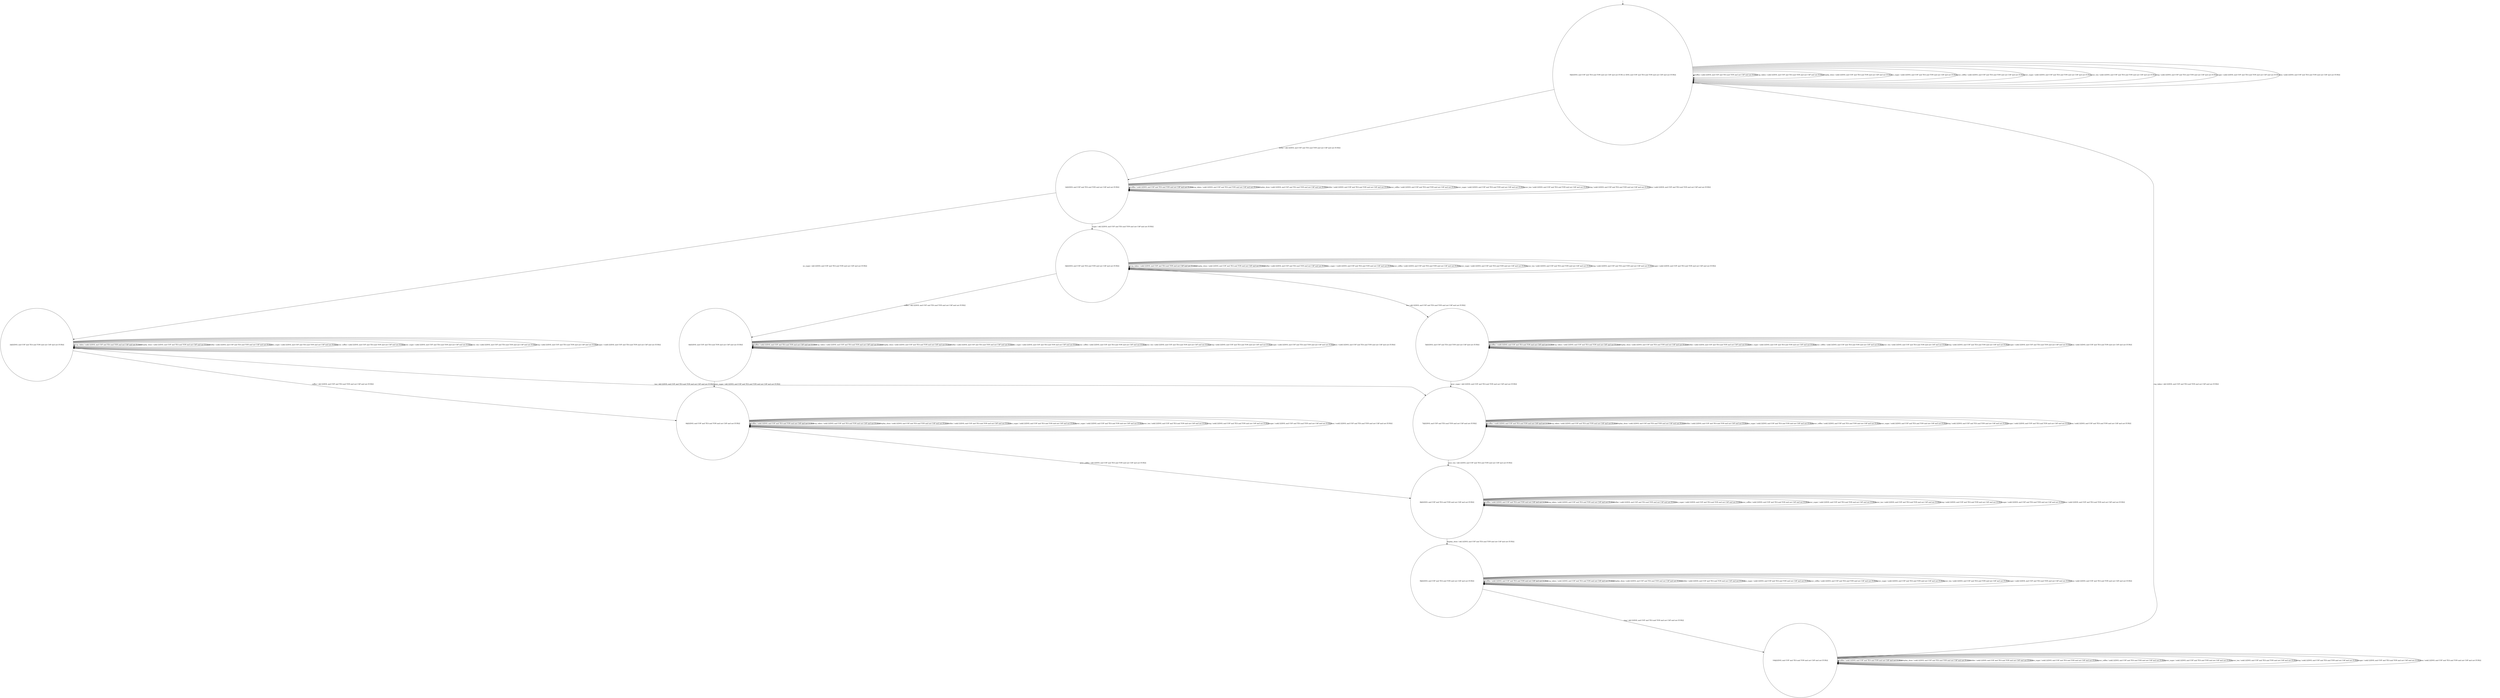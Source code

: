 digraph g {
	edge [lblstyle="above, sloped"];
	s0 [shape="circle" label="0@[((DOL and COF and TEA and TON and not CAP and not EUR) or (DOL and COF and TEA and TON and not CAP and not EUR))]"];
	s1 [shape="circle" label="1@[((DOL and COF and TEA and TON and not CAP and not EUR))]"];
	s2 [shape="circle" label="2@[((DOL and COF and TEA and TON and not CAP and not EUR))]"];
	s3 [shape="circle" label="3@[((DOL and COF and TEA and TON and not CAP and not EUR))]"];
	s4 [shape="circle" label="4@[((DOL and COF and TEA and TON and not CAP and not EUR))]"];
	s5 [shape="circle" label="5@[((DOL and COF and TEA and TON and not CAP and not EUR))]"];
	s6 [shape="circle" label="6@[((DOL and COF and TEA and TON and not CAP and not EUR))]"];
	s7 [shape="circle" label="7@[((DOL and COF and TEA and TON and not CAP and not EUR))]"];
	s8 [shape="circle" label="8@[((DOL and COF and TEA and TON and not CAP and not EUR))]"];
	s9 [shape="circle" label="9@[((DOL and COF and TEA and TON and not CAP and not EUR))]"];
	s10 [shape="circle" label="10@[((DOL and COF and TEA and TON and not CAP and not EUR))]"];
	s0 -> s0 [label="coffee / nok() [((DOL and COF and TEA and TON and not CAP and not EUR))]"];
	s0 -> s0 [label="cup_taken / nok() [((DOL and COF and TEA and TON and not CAP and not EUR))]"];
	s0 -> s0 [label="display_done / nok() [((DOL and COF and TEA and TON and not CAP and not EUR))]"];
	s0 -> s1 [label="dollar / ok() [((DOL and COF and TEA and TON and not CAP and not EUR))]"];
	s0 -> s0 [label="no_sugar / nok() [((DOL and COF and TEA and TON and not CAP and not EUR))]"];
	s0 -> s0 [label="pour_coffee / nok() [((DOL and COF and TEA and TON and not CAP and not EUR))]"];
	s0 -> s0 [label="pour_sugar / nok() [((DOL and COF and TEA and TON and not CAP and not EUR))]"];
	s0 -> s0 [label="pour_tea / nok() [((DOL and COF and TEA and TON and not CAP and not EUR))]"];
	s0 -> s0 [label="ring / nok() [((DOL and COF and TEA and TON and not CAP and not EUR))]"];
	s0 -> s0 [label="sugar / nok() [((DOL and COF and TEA and TON and not CAP and not EUR))]"];
	s0 -> s0 [label="tea / nok() [((DOL and COF and TEA and TON and not CAP and not EUR))]"];
	s1 -> s1 [label="coffee / nok() [((DOL and COF and TEA and TON and not CAP and not EUR))]"];
	s1 -> s1 [label="cup_taken / nok() [((DOL and COF and TEA and TON and not CAP and not EUR))]"];
	s1 -> s1 [label="display_done / nok() [((DOL and COF and TEA and TON and not CAP and not EUR))]"];
	s1 -> s1 [label="dollar / nok() [((DOL and COF and TEA and TON and not CAP and not EUR))]"];
	s1 -> s2 [label="no_sugar / ok() [((DOL and COF and TEA and TON and not CAP and not EUR))]"];
	s1 -> s1 [label="pour_coffee / nok() [((DOL and COF and TEA and TON and not CAP and not EUR))]"];
	s1 -> s1 [label="pour_sugar / nok() [((DOL and COF and TEA and TON and not CAP and not EUR))]"];
	s1 -> s1 [label="pour_tea / nok() [((DOL and COF and TEA and TON and not CAP and not EUR))]"];
	s1 -> s1 [label="ring / nok() [((DOL and COF and TEA and TON and not CAP and not EUR))]"];
	s1 -> s3 [label="sugar / ok() [((DOL and COF and TEA and TON and not CAP and not EUR))]"];
	s1 -> s1 [label="tea / nok() [((DOL and COF and TEA and TON and not CAP and not EUR))]"];
	s2 -> s6 [label="coffee / ok() [((DOL and COF and TEA and TON and not CAP and not EUR))]"];
	s2 -> s2 [label="cup_taken / nok() [((DOL and COF and TEA and TON and not CAP and not EUR))]"];
	s2 -> s2 [label="display_done / nok() [((DOL and COF and TEA and TON and not CAP and not EUR))]"];
	s2 -> s2 [label="dollar / nok() [((DOL and COF and TEA and TON and not CAP and not EUR))]"];
	s2 -> s2 [label="no_sugar / nok() [((DOL and COF and TEA and TON and not CAP and not EUR))]"];
	s2 -> s2 [label="pour_coffee / nok() [((DOL and COF and TEA and TON and not CAP and not EUR))]"];
	s2 -> s2 [label="pour_sugar / nok() [((DOL and COF and TEA and TON and not CAP and not EUR))]"];
	s2 -> s2 [label="pour_tea / nok() [((DOL and COF and TEA and TON and not CAP and not EUR))]"];
	s2 -> s2 [label="ring / nok() [((DOL and COF and TEA and TON and not CAP and not EUR))]"];
	s2 -> s2 [label="sugar / void() [((DOL and COF and TEA and TON and not CAP and not EUR))]"];
	s2 -> s7 [label="tea / ok() [((DOL and COF and TEA and TON and not CAP and not EUR))]"];
	s3 -> s4 [label="coffee / ok() [((DOL and COF and TEA and TON and not CAP and not EUR))]"];
	s3 -> s3 [label="cup_taken / nok() [((DOL and COF and TEA and TON and not CAP and not EUR))]"];
	s3 -> s3 [label="display_done / nok() [((DOL and COF and TEA and TON and not CAP and not EUR))]"];
	s3 -> s3 [label="dollar / nok() [((DOL and COF and TEA and TON and not CAP and not EUR))]"];
	s3 -> s3 [label="no_sugar / void() [((DOL and COF and TEA and TON and not CAP and not EUR))]"];
	s3 -> s3 [label="pour_coffee / nok() [((DOL and COF and TEA and TON and not CAP and not EUR))]"];
	s3 -> s3 [label="pour_sugar / nok() [((DOL and COF and TEA and TON and not CAP and not EUR))]"];
	s3 -> s3 [label="pour_tea / nok() [((DOL and COF and TEA and TON and not CAP and not EUR))]"];
	s3 -> s3 [label="ring / nok() [((DOL and COF and TEA and TON and not CAP and not EUR))]"];
	s3 -> s3 [label="sugar / nok() [((DOL and COF and TEA and TON and not CAP and not EUR))]"];
	s3 -> s5 [label="tea / ok() [((DOL and COF and TEA and TON and not CAP and not EUR))]"];
	s4 -> s4 [label="coffee / nok() [((DOL and COF and TEA and TON and not CAP and not EUR))]"];
	s4 -> s4 [label="cup_taken / nok() [((DOL and COF and TEA and TON and not CAP and not EUR))]"];
	s4 -> s4 [label="display_done / nok() [((DOL and COF and TEA and TON and not CAP and not EUR))]"];
	s4 -> s4 [label="dollar / nok() [((DOL and COF and TEA and TON and not CAP and not EUR))]"];
	s4 -> s4 [label="no_sugar / nok() [((DOL and COF and TEA and TON and not CAP and not EUR))]"];
	s4 -> s4 [label="pour_coffee / nok() [((DOL and COF and TEA and TON and not CAP and not EUR))]"];
	s4 -> s6 [label="pour_sugar / ok() [((DOL and COF and TEA and TON and not CAP and not EUR))]"];
	s4 -> s4 [label="pour_tea / nok() [((DOL and COF and TEA and TON and not CAP and not EUR))]"];
	s4 -> s4 [label="ring / nok() [((DOL and COF and TEA and TON and not CAP and not EUR))]"];
	s4 -> s4 [label="sugar / nok() [((DOL and COF and TEA and TON and not CAP and not EUR))]"];
	s4 -> s4 [label="tea / void() [((DOL and COF and TEA and TON and not CAP and not EUR))]"];
	s5 -> s5 [label="coffee / void() [((DOL and COF and TEA and TON and not CAP and not EUR))]"];
	s5 -> s5 [label="cup_taken / nok() [((DOL and COF and TEA and TON and not CAP and not EUR))]"];
	s5 -> s5 [label="display_done / nok() [((DOL and COF and TEA and TON and not CAP and not EUR))]"];
	s5 -> s5 [label="dollar / nok() [((DOL and COF and TEA and TON and not CAP and not EUR))]"];
	s5 -> s5 [label="no_sugar / nok() [((DOL and COF and TEA and TON and not CAP and not EUR))]"];
	s5 -> s5 [label="pour_coffee / nok() [((DOL and COF and TEA and TON and not CAP and not EUR))]"];
	s5 -> s7 [label="pour_sugar / ok() [((DOL and COF and TEA and TON and not CAP and not EUR))]"];
	s5 -> s5 [label="pour_tea / nok() [((DOL and COF and TEA and TON and not CAP and not EUR))]"];
	s5 -> s5 [label="ring / nok() [((DOL and COF and TEA and TON and not CAP and not EUR))]"];
	s5 -> s5 [label="sugar / nok() [((DOL and COF and TEA and TON and not CAP and not EUR))]"];
	s5 -> s5 [label="tea / nok() [((DOL and COF and TEA and TON and not CAP and not EUR))]"];
	s6 -> s6 [label="coffee / nok() [((DOL and COF and TEA and TON and not CAP and not EUR))]"];
	s6 -> s6 [label="cup_taken / nok() [((DOL and COF and TEA and TON and not CAP and not EUR))]"];
	s6 -> s6 [label="display_done / nok() [((DOL and COF and TEA and TON and not CAP and not EUR))]"];
	s6 -> s6 [label="dollar / nok() [((DOL and COF and TEA and TON and not CAP and not EUR))]"];
	s6 -> s6 [label="no_sugar / nok() [((DOL and COF and TEA and TON and not CAP and not EUR))]"];
	s6 -> s8 [label="pour_coffee / ok() [((DOL and COF and TEA and TON and not CAP and not EUR))]"];
	s6 -> s6 [label="pour_sugar / nok() [((DOL and COF and TEA and TON and not CAP and not EUR))]"];
	s6 -> s6 [label="pour_tea / nok() [((DOL and COF and TEA and TON and not CAP and not EUR))]"];
	s6 -> s6 [label="ring / nok() [((DOL and COF and TEA and TON and not CAP and not EUR))]"];
	s6 -> s6 [label="sugar / nok() [((DOL and COF and TEA and TON and not CAP and not EUR))]"];
	s6 -> s6 [label="tea / void() [((DOL and COF and TEA and TON and not CAP and not EUR))]"];
	s7 -> s7 [label="coffee / void() [((DOL and COF and TEA and TON and not CAP and not EUR))]"];
	s7 -> s7 [label="cup_taken / nok() [((DOL and COF and TEA and TON and not CAP and not EUR))]"];
	s7 -> s7 [label="display_done / nok() [((DOL and COF and TEA and TON and not CAP and not EUR))]"];
	s7 -> s7 [label="dollar / nok() [((DOL and COF and TEA and TON and not CAP and not EUR))]"];
	s7 -> s7 [label="no_sugar / nok() [((DOL and COF and TEA and TON and not CAP and not EUR))]"];
	s7 -> s7 [label="pour_coffee / nok() [((DOL and COF and TEA and TON and not CAP and not EUR))]"];
	s7 -> s7 [label="pour_sugar / nok() [((DOL and COF and TEA and TON and not CAP and not EUR))]"];
	s7 -> s8 [label="pour_tea / ok() [((DOL and COF and TEA and TON and not CAP and not EUR))]"];
	s7 -> s7 [label="ring / nok() [((DOL and COF and TEA and TON and not CAP and not EUR))]"];
	s7 -> s7 [label="sugar / nok() [((DOL and COF and TEA and TON and not CAP and not EUR))]"];
	s7 -> s7 [label="tea / nok() [((DOL and COF and TEA and TON and not CAP and not EUR))]"];
	s8 -> s8 [label="coffee / nok() [((DOL and COF and TEA and TON and not CAP and not EUR))]"];
	s8 -> s8 [label="cup_taken / nok() [((DOL and COF and TEA and TON and not CAP and not EUR))]"];
	s8 -> s9 [label="display_done / ok() [((DOL and COF and TEA and TON and not CAP and not EUR))]"];
	s8 -> s8 [label="dollar / nok() [((DOL and COF and TEA and TON and not CAP and not EUR))]"];
	s8 -> s8 [label="no_sugar / nok() [((DOL and COF and TEA and TON and not CAP and not EUR))]"];
	s8 -> s8 [label="pour_coffee / nok() [((DOL and COF and TEA and TON and not CAP and not EUR))]"];
	s8 -> s8 [label="pour_sugar / nok() [((DOL and COF and TEA and TON and not CAP and not EUR))]"];
	s8 -> s8 [label="pour_tea / nok() [((DOL and COF and TEA and TON and not CAP and not EUR))]"];
	s8 -> s8 [label="ring / nok() [((DOL and COF and TEA and TON and not CAP and not EUR))]"];
	s8 -> s8 [label="sugar / nok() [((DOL and COF and TEA and TON and not CAP and not EUR))]"];
	s8 -> s8 [label="tea / nok() [((DOL and COF and TEA and TON and not CAP and not EUR))]"];
	s9 -> s9 [label="coffee / nok() [((DOL and COF and TEA and TON and not CAP and not EUR))]"];
	s9 -> s9 [label="cup_taken / nok() [((DOL and COF and TEA and TON and not CAP and not EUR))]"];
	s9 -> s9 [label="display_done / nok() [((DOL and COF and TEA and TON and not CAP and not EUR))]"];
	s9 -> s9 [label="dollar / nok() [((DOL and COF and TEA and TON and not CAP and not EUR))]"];
	s9 -> s9 [label="no_sugar / nok() [((DOL and COF and TEA and TON and not CAP and not EUR))]"];
	s9 -> s9 [label="pour_coffee / nok() [((DOL and COF and TEA and TON and not CAP and not EUR))]"];
	s9 -> s9 [label="pour_sugar / nok() [((DOL and COF and TEA and TON and not CAP and not EUR))]"];
	s9 -> s9 [label="pour_tea / nok() [((DOL and COF and TEA and TON and not CAP and not EUR))]"];
	s9 -> s10 [label="ring / ok() [((DOL and COF and TEA and TON and not CAP and not EUR))]"];
	s9 -> s9 [label="sugar / nok() [((DOL and COF and TEA and TON and not CAP and not EUR))]"];
	s9 -> s9 [label="tea / nok() [((DOL and COF and TEA and TON and not CAP and not EUR))]"];
	s10 -> s10 [label="coffee / nok() [((DOL and COF and TEA and TON and not CAP and not EUR))]"];
	s10 -> s0 [label="cup_taken / ok() [((DOL and COF and TEA and TON and not CAP and not EUR))]"];
	s10 -> s10 [label="display_done / nok() [((DOL and COF and TEA and TON and not CAP and not EUR))]"];
	s10 -> s10 [label="dollar / nok() [((DOL and COF and TEA and TON and not CAP and not EUR))]"];
	s10 -> s10 [label="no_sugar / nok() [((DOL and COF and TEA and TON and not CAP and not EUR))]"];
	s10 -> s10 [label="pour_coffee / nok() [((DOL and COF and TEA and TON and not CAP and not EUR))]"];
	s10 -> s10 [label="pour_sugar / nok() [((DOL and COF and TEA and TON and not CAP and not EUR))]"];
	s10 -> s10 [label="pour_tea / nok() [((DOL and COF and TEA and TON and not CAP and not EUR))]"];
	s10 -> s10 [label="ring / nok() [((DOL and COF and TEA and TON and not CAP and not EUR))]"];
	s10 -> s10 [label="sugar / nok() [((DOL and COF and TEA and TON and not CAP and not EUR))]"];
	s10 -> s10 [label="tea / nok() [((DOL and COF and TEA and TON and not CAP and not EUR))]"];
	__start0 [label="" shape="none" width="0" height="0"];
	__start0 -> s0;
}